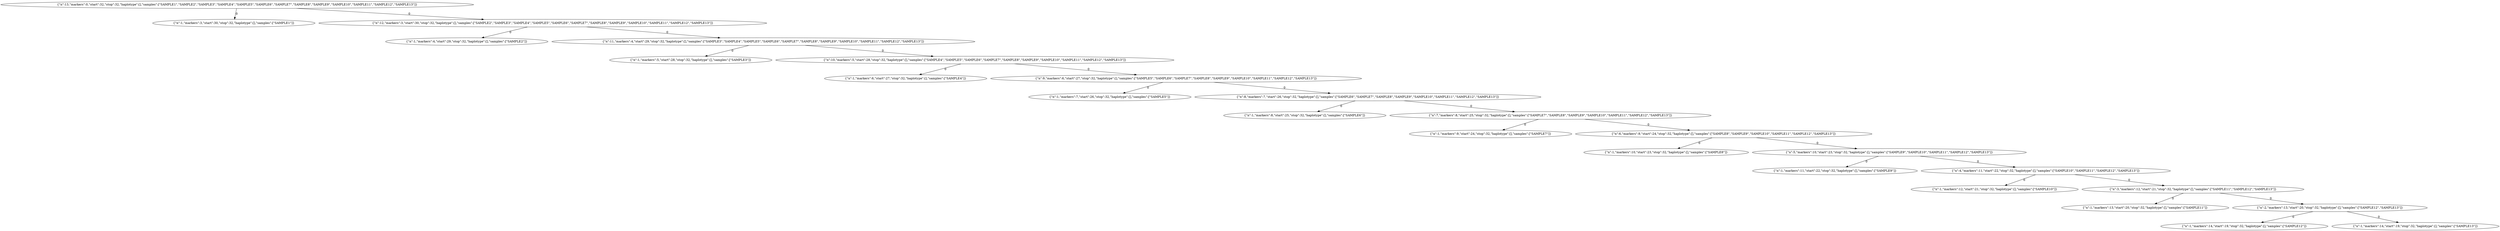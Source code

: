 digraph {
    0 [ label = "{\"n\":13,\"markers\":0,\"start\":32,\"stop\":32,\"haplotype\":[],\"samples\":[\"SAMPLE1\",\"SAMPLE2\",\"SAMPLE3\",\"SAMPLE4\",\"SAMPLE5\",\"SAMPLE6\",\"SAMPLE7\",\"SAMPLE8\",\"SAMPLE9\",\"SAMPLE10\",\"SAMPLE11\",\"SAMPLE12\",\"SAMPLE13\"]}" ]
    1 [ label = "{\"n\":1,\"markers\":3,\"start\":30,\"stop\":32,\"haplotype\":[],\"samples\":[\"SAMPLE1\"]}" ]
    2 [ label = "{\"n\":12,\"markers\":3,\"start\":30,\"stop\":32,\"haplotype\":[],\"samples\":[\"SAMPLE2\",\"SAMPLE3\",\"SAMPLE4\",\"SAMPLE5\",\"SAMPLE6\",\"SAMPLE7\",\"SAMPLE8\",\"SAMPLE9\",\"SAMPLE10\",\"SAMPLE11\",\"SAMPLE12\",\"SAMPLE13\"]}" ]
    3 [ label = "{\"n\":1,\"markers\":4,\"start\":29,\"stop\":32,\"haplotype\":[],\"samples\":[\"SAMPLE2\"]}" ]
    4 [ label = "{\"n\":11,\"markers\":4,\"start\":29,\"stop\":32,\"haplotype\":[],\"samples\":[\"SAMPLE3\",\"SAMPLE4\",\"SAMPLE5\",\"SAMPLE6\",\"SAMPLE7\",\"SAMPLE8\",\"SAMPLE9\",\"SAMPLE10\",\"SAMPLE11\",\"SAMPLE12\",\"SAMPLE13\"]}" ]
    5 [ label = "{\"n\":1,\"markers\":5,\"start\":28,\"stop\":32,\"haplotype\":[],\"samples\":[\"SAMPLE3\"]}" ]
    6 [ label = "{\"n\":10,\"markers\":5,\"start\":28,\"stop\":32,\"haplotype\":[],\"samples\":[\"SAMPLE4\",\"SAMPLE5\",\"SAMPLE6\",\"SAMPLE7\",\"SAMPLE8\",\"SAMPLE9\",\"SAMPLE10\",\"SAMPLE11\",\"SAMPLE12\",\"SAMPLE13\"]}" ]
    7 [ label = "{\"n\":1,\"markers\":6,\"start\":27,\"stop\":32,\"haplotype\":[],\"samples\":[\"SAMPLE4\"]}" ]
    8 [ label = "{\"n\":9,\"markers\":6,\"start\":27,\"stop\":32,\"haplotype\":[],\"samples\":[\"SAMPLE5\",\"SAMPLE6\",\"SAMPLE7\",\"SAMPLE8\",\"SAMPLE9\",\"SAMPLE10\",\"SAMPLE11\",\"SAMPLE12\",\"SAMPLE13\"]}" ]
    9 [ label = "{\"n\":1,\"markers\":7,\"start\":26,\"stop\":32,\"haplotype\":[],\"samples\":[\"SAMPLE5\"]}" ]
    10 [ label = "{\"n\":8,\"markers\":7,\"start\":26,\"stop\":32,\"haplotype\":[],\"samples\":[\"SAMPLE6\",\"SAMPLE7\",\"SAMPLE8\",\"SAMPLE9\",\"SAMPLE10\",\"SAMPLE11\",\"SAMPLE12\",\"SAMPLE13\"]}" ]
    11 [ label = "{\"n\":1,\"markers\":8,\"start\":25,\"stop\":32,\"haplotype\":[],\"samples\":[\"SAMPLE6\"]}" ]
    12 [ label = "{\"n\":7,\"markers\":8,\"start\":25,\"stop\":32,\"haplotype\":[],\"samples\":[\"SAMPLE7\",\"SAMPLE8\",\"SAMPLE9\",\"SAMPLE10\",\"SAMPLE11\",\"SAMPLE12\",\"SAMPLE13\"]}" ]
    13 [ label = "{\"n\":1,\"markers\":9,\"start\":24,\"stop\":32,\"haplotype\":[],\"samples\":[\"SAMPLE7\"]}" ]
    14 [ label = "{\"n\":6,\"markers\":9,\"start\":24,\"stop\":32,\"haplotype\":[],\"samples\":[\"SAMPLE8\",\"SAMPLE9\",\"SAMPLE10\",\"SAMPLE11\",\"SAMPLE12\",\"SAMPLE13\"]}" ]
    15 [ label = "{\"n\":1,\"markers\":10,\"start\":23,\"stop\":32,\"haplotype\":[],\"samples\":[\"SAMPLE8\"]}" ]
    16 [ label = "{\"n\":5,\"markers\":10,\"start\":23,\"stop\":32,\"haplotype\":[],\"samples\":[\"SAMPLE9\",\"SAMPLE10\",\"SAMPLE11\",\"SAMPLE12\",\"SAMPLE13\"]}" ]
    17 [ label = "{\"n\":1,\"markers\":11,\"start\":22,\"stop\":32,\"haplotype\":[],\"samples\":[\"SAMPLE9\"]}" ]
    18 [ label = "{\"n\":4,\"markers\":11,\"start\":22,\"stop\":32,\"haplotype\":[],\"samples\":[\"SAMPLE10\",\"SAMPLE11\",\"SAMPLE12\",\"SAMPLE13\"]}" ]
    19 [ label = "{\"n\":1,\"markers\":12,\"start\":21,\"stop\":32,\"haplotype\":[],\"samples\":[\"SAMPLE10\"]}" ]
    20 [ label = "{\"n\":3,\"markers\":12,\"start\":21,\"stop\":32,\"haplotype\":[],\"samples\":[\"SAMPLE11\",\"SAMPLE12\",\"SAMPLE13\"]}" ]
    21 [ label = "{\"n\":1,\"markers\":13,\"start\":20,\"stop\":32,\"haplotype\":[],\"samples\":[\"SAMPLE11\"]}" ]
    22 [ label = "{\"n\":2,\"markers\":13,\"start\":20,\"stop\":32,\"haplotype\":[],\"samples\":[\"SAMPLE12\",\"SAMPLE13\"]}" ]
    23 [ label = "{\"n\":1,\"markers\":14,\"start\":19,\"stop\":32,\"haplotype\":[],\"samples\":[\"SAMPLE12\"]}" ]
    24 [ label = "{\"n\":1,\"markers\":14,\"start\":19,\"stop\":32,\"haplotype\":[],\"samples\":[\"SAMPLE13\"]}" ]
    0 -> 1 [ label = "0" ]
    0 -> 2 [ label = "0" ]
    2 -> 3 [ label = "0" ]
    2 -> 4 [ label = "0" ]
    4 -> 5 [ label = "0" ]
    4 -> 6 [ label = "0" ]
    6 -> 7 [ label = "0" ]
    6 -> 8 [ label = "0" ]
    8 -> 9 [ label = "0" ]
    8 -> 10 [ label = "0" ]
    10 -> 11 [ label = "0" ]
    10 -> 12 [ label = "0" ]
    12 -> 13 [ label = "0" ]
    12 -> 14 [ label = "0" ]
    14 -> 15 [ label = "0" ]
    14 -> 16 [ label = "0" ]
    16 -> 17 [ label = "0" ]
    16 -> 18 [ label = "0" ]
    18 -> 19 [ label = "0" ]
    18 -> 20 [ label = "0" ]
    20 -> 21 [ label = "0" ]
    20 -> 22 [ label = "0" ]
    22 -> 23 [ label = "0" ]
    22 -> 24 [ label = "0" ]
}
